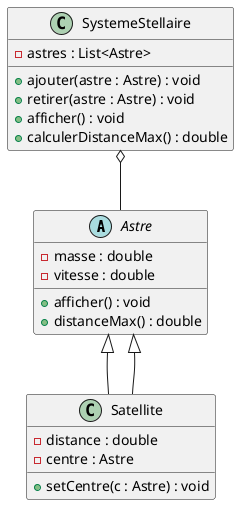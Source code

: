 @startuml
abstract class Astre {
    - masse : double
    - vitesse : double
    + afficher() : void
    + distanceMax() : double
}

class Satellite extends Astre {
    - distance : double
    - centre : Astre
    + setCentre(c : Astre) : void
}

class SystemeStellaire {
    - astres : List<Astre>
    + ajouter(astre : Astre) : void
    + retirer(astre : Astre) : void
    + afficher() : void
    + calculerDistanceMax() : double
}

Astre <|-- Satellite
SystemeStellaire o-- Astre
@enduml

@startuml
object "Soleil" as Soleil {
}

object "Terre" as Terre {
    distance = 149
}

object "Lune" as Lune {
    distance = 5
}

object "Mars" as Mars {
    distance = 228
}

object "Deimos" as Deimos {
    distance = 2
}

object "Phobos" as Phobos {
    distance = 3
}

Soleil --> Terre
Terre --> Lune
Soleil --> Mars
Mars --> Deimos
Mars --> Phobos
@enduml

